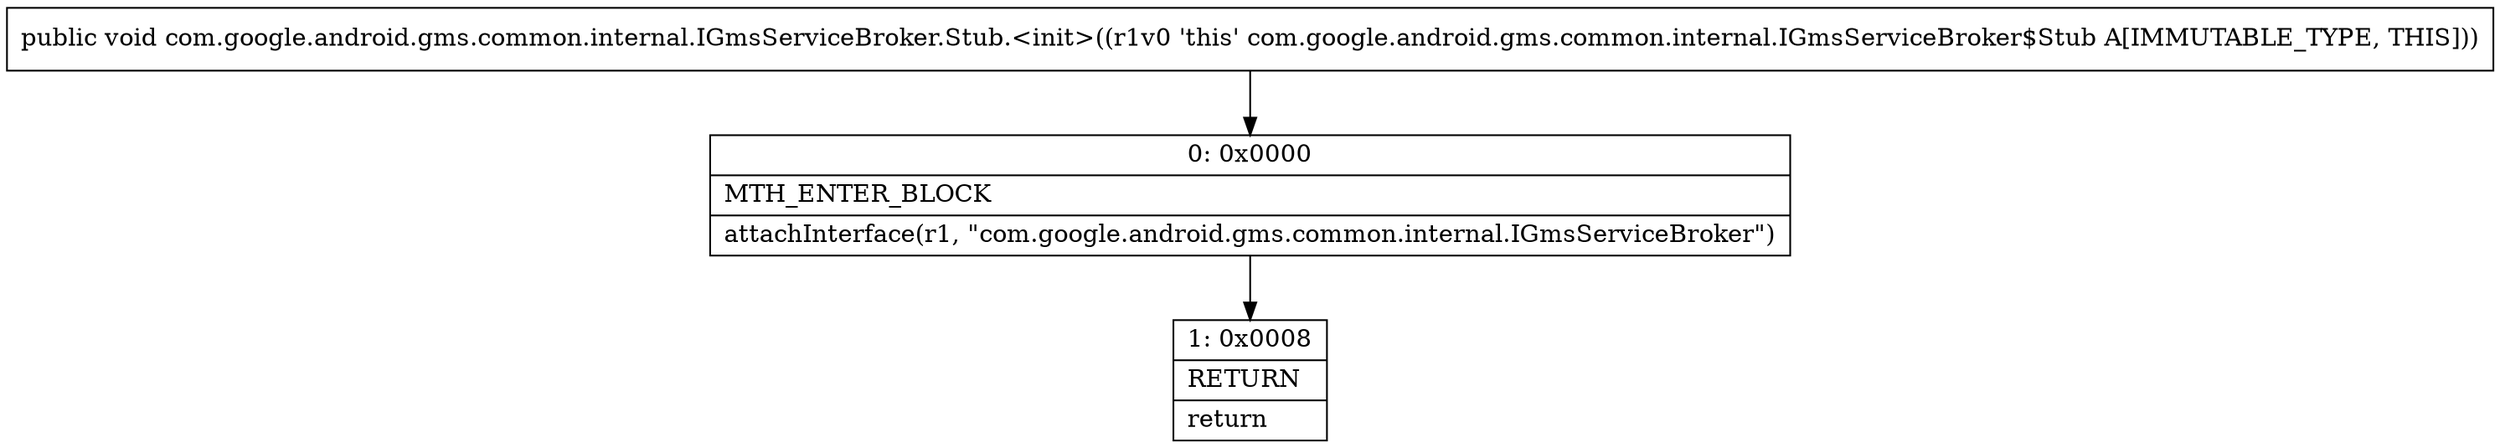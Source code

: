 digraph "CFG forcom.google.android.gms.common.internal.IGmsServiceBroker.Stub.\<init\>()V" {
Node_0 [shape=record,label="{0\:\ 0x0000|MTH_ENTER_BLOCK\l|attachInterface(r1, \"com.google.android.gms.common.internal.IGmsServiceBroker\")\l}"];
Node_1 [shape=record,label="{1\:\ 0x0008|RETURN\l|return\l}"];
MethodNode[shape=record,label="{public void com.google.android.gms.common.internal.IGmsServiceBroker.Stub.\<init\>((r1v0 'this' com.google.android.gms.common.internal.IGmsServiceBroker$Stub A[IMMUTABLE_TYPE, THIS])) }"];
MethodNode -> Node_0;
Node_0 -> Node_1;
}

